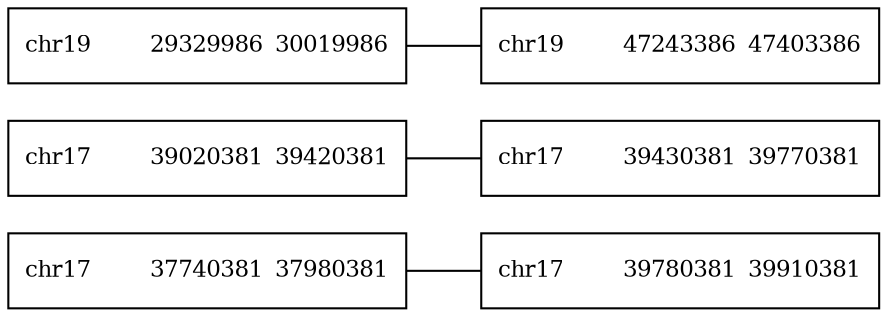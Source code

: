 graph GRAPH_0 {

  // Generated by Graph::Easy 0.76 at Mon Sep 25 17:35:12 2017

  edge [ arrowhead=open ];
  graph [ rankdir=LR ];
  node [
    fillcolor=white,
    fontsize=11,
    shape=box,
    style=filled ];

  "chr17	37740381	37980381
" -- "chr17	39780381	39910381
" [ color="#000000" ]
  "chr17	39020381	39420381
" -- "chr17	39430381	39770381
" [ color="#000000" ]
  "chr19	29329986	30019986
" -- "chr19	47243386	47403386
" [ color="#000000" ]

}
